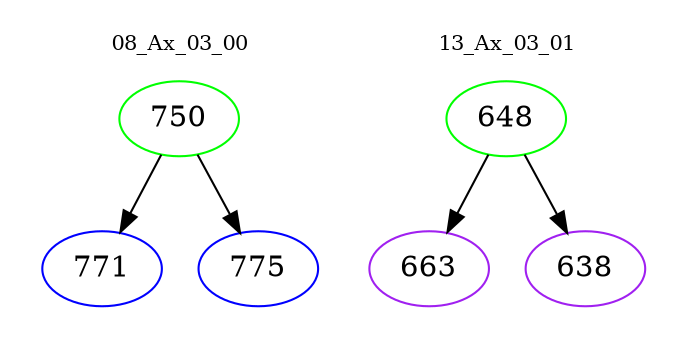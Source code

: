 digraph{
subgraph cluster_0 {
color = white
label = "08_Ax_03_00";
fontsize=10;
T0_750 [label="750", color="green"]
T0_750 -> T0_771 [color="black"]
T0_771 [label="771", color="blue"]
T0_750 -> T0_775 [color="black"]
T0_775 [label="775", color="blue"]
}
subgraph cluster_1 {
color = white
label = "13_Ax_03_01";
fontsize=10;
T1_648 [label="648", color="green"]
T1_648 -> T1_663 [color="black"]
T1_663 [label="663", color="purple"]
T1_648 -> T1_638 [color="black"]
T1_638 [label="638", color="purple"]
}
}
